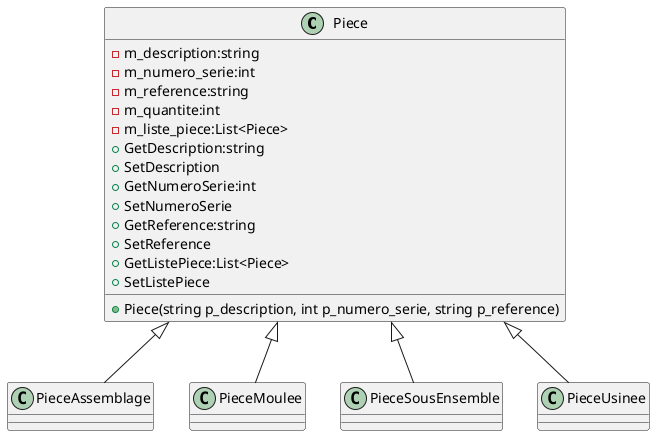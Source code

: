 @startuml diagramme
class Piece
{
    -m_description:string
    -m_numero_serie:int
    -m_reference:string
    -m_quantite:int
    -m_liste_piece:List<Piece>
    +GetDescription:string
    +SetDescription
    +GetNumeroSerie:int
    +SetNumeroSerie
    +GetReference:string
    +SetReference
    +GetListePiece:List<Piece>
    +SetListePiece
    +Piece(string p_description, int p_numero_serie, string p_reference)
    
}
class PieceAssemblage
class PieceMoulee
class PieceSousEnsemble
class PieceUsinee

Piece <|-- PieceAssemblage
Piece <|-- PieceMoulee
Piece <|-- PieceUsinee
Piece <|-- PieceSousEnsemble

@enduml